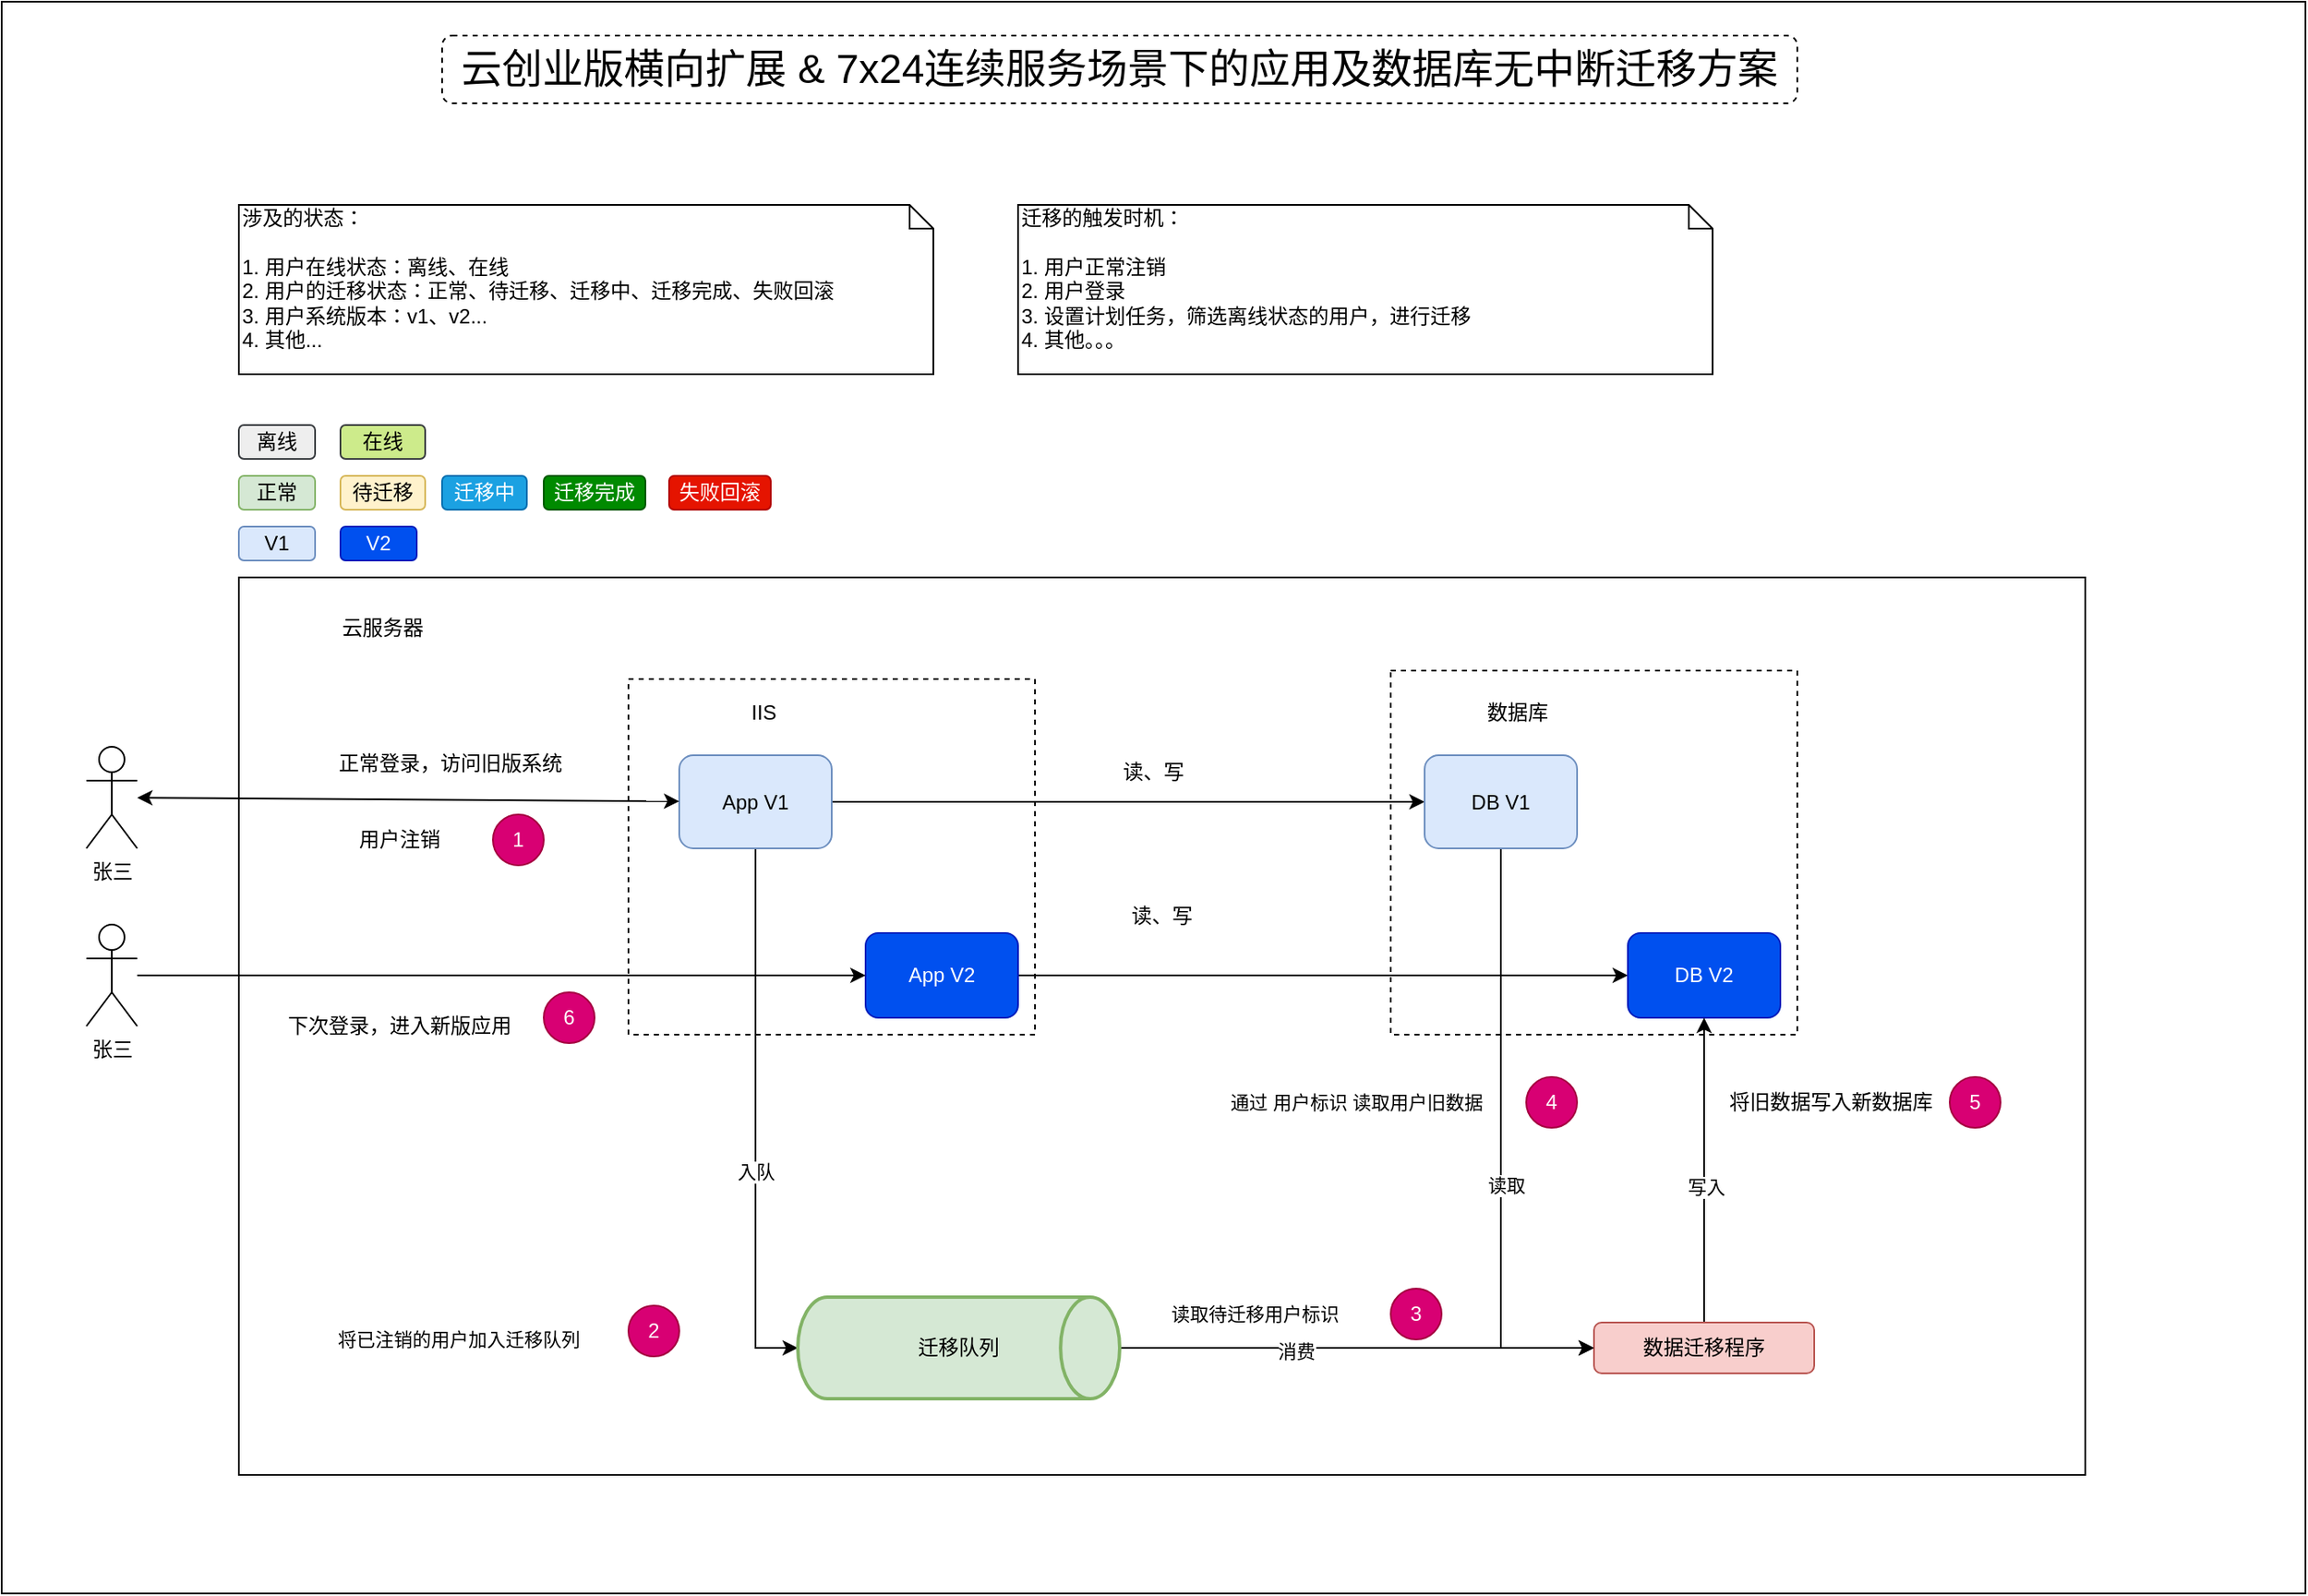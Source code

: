 <mxfile version="13.6.6" type="github">
  <diagram id="Lue05HmIanWhCoe9alP6" name="Page-1">
    <mxGraphModel dx="2545" dy="962" grid="1" gridSize="10" guides="1" tooltips="1" connect="1" arrows="1" fold="1" page="1" pageScale="1" pageWidth="827" pageHeight="1169" math="0" shadow="0">
      <root>
        <mxCell id="0" />
        <mxCell id="1" parent="0" />
        <mxCell id="NWO9Jg_MubUmfiNu8nZK-82" value="" style="rounded=0;whiteSpace=wrap;html=1;" vertex="1" parent="1">
          <mxGeometry x="-40" y="30" width="1360" height="940" as="geometry" />
        </mxCell>
        <mxCell id="NWO9Jg_MubUmfiNu8nZK-3" value="" style="rounded=0;whiteSpace=wrap;html=1;" vertex="1" parent="1">
          <mxGeometry x="100" y="370" width="1090" height="530" as="geometry" />
        </mxCell>
        <mxCell id="NWO9Jg_MubUmfiNu8nZK-12" value="" style="rounded=0;whiteSpace=wrap;html=1;dashed=1;" vertex="1" parent="1">
          <mxGeometry x="780" y="425" width="240" height="215" as="geometry" />
        </mxCell>
        <mxCell id="NWO9Jg_MubUmfiNu8nZK-4" value="" style="rounded=0;whiteSpace=wrap;html=1;dashed=1;" vertex="1" parent="1">
          <mxGeometry x="330" y="430" width="240" height="210" as="geometry" />
        </mxCell>
        <mxCell id="NWO9Jg_MubUmfiNu8nZK-1" value="张三" style="shape=umlActor;verticalLabelPosition=bottom;verticalAlign=top;html=1;" vertex="1" parent="1">
          <mxGeometry x="10" y="470" width="30" height="60" as="geometry" />
        </mxCell>
        <mxCell id="NWO9Jg_MubUmfiNu8nZK-47" style="edgeStyle=orthogonalEdgeStyle;rounded=0;orthogonalLoop=1;jettySize=auto;html=1;" edge="1" parent="1" source="NWO9Jg_MubUmfiNu8nZK-2" target="NWO9Jg_MubUmfiNu8nZK-8">
          <mxGeometry relative="1" as="geometry" />
        </mxCell>
        <mxCell id="NWO9Jg_MubUmfiNu8nZK-62" style="edgeStyle=orthogonalEdgeStyle;rounded=0;orthogonalLoop=1;jettySize=auto;html=1;entryX=0;entryY=0.5;entryDx=0;entryDy=0;entryPerimeter=0;" edge="1" parent="1" source="NWO9Jg_MubUmfiNu8nZK-2" target="NWO9Jg_MubUmfiNu8nZK-20">
          <mxGeometry relative="1" as="geometry" />
        </mxCell>
        <mxCell id="NWO9Jg_MubUmfiNu8nZK-67" value="入队" style="edgeLabel;html=1;align=center;verticalAlign=middle;resizable=0;points=[];" vertex="1" connectable="0" parent="NWO9Jg_MubUmfiNu8nZK-62">
          <mxGeometry x="0.137" y="1" relative="1" as="geometry">
            <mxPoint x="-1.03" y="8.29" as="offset" />
          </mxGeometry>
        </mxCell>
        <mxCell id="NWO9Jg_MubUmfiNu8nZK-2" value="App V1" style="rounded=1;whiteSpace=wrap;html=1;fillColor=#dae8fc;strokeColor=#6c8ebf;" vertex="1" parent="1">
          <mxGeometry x="360" y="475" width="90" height="55" as="geometry" />
        </mxCell>
        <mxCell id="NWO9Jg_MubUmfiNu8nZK-5" value="云服务器" style="text;html=1;strokeColor=none;fillColor=none;align=center;verticalAlign=middle;whiteSpace=wrap;rounded=0;" vertex="1" parent="1">
          <mxGeometry x="150" y="390" width="70" height="20" as="geometry" />
        </mxCell>
        <mxCell id="NWO9Jg_MubUmfiNu8nZK-6" value="IIS" style="text;html=1;strokeColor=none;fillColor=none;align=center;verticalAlign=middle;whiteSpace=wrap;rounded=0;" vertex="1" parent="1">
          <mxGeometry x="375" y="440" width="70" height="20" as="geometry" />
        </mxCell>
        <mxCell id="NWO9Jg_MubUmfiNu8nZK-46" style="edgeStyle=orthogonalEdgeStyle;rounded=0;orthogonalLoop=1;jettySize=auto;html=1;" edge="1" parent="1" source="NWO9Jg_MubUmfiNu8nZK-7" target="NWO9Jg_MubUmfiNu8nZK-9">
          <mxGeometry relative="1" as="geometry" />
        </mxCell>
        <mxCell id="NWO9Jg_MubUmfiNu8nZK-7" value="App V2" style="rounded=1;whiteSpace=wrap;html=1;fillColor=#0050ef;strokeColor=#001DBC;fontColor=#ffffff;" vertex="1" parent="1">
          <mxGeometry x="470" y="580" width="90" height="50" as="geometry" />
        </mxCell>
        <mxCell id="NWO9Jg_MubUmfiNu8nZK-50" style="edgeStyle=orthogonalEdgeStyle;rounded=0;orthogonalLoop=1;jettySize=auto;html=1;entryX=0;entryY=0.5;entryDx=0;entryDy=0;exitX=0.5;exitY=1;exitDx=0;exitDy=0;" edge="1" parent="1" source="NWO9Jg_MubUmfiNu8nZK-8" target="NWO9Jg_MubUmfiNu8nZK-18">
          <mxGeometry relative="1" as="geometry" />
        </mxCell>
        <mxCell id="NWO9Jg_MubUmfiNu8nZK-51" value="读取" style="edgeLabel;html=1;align=center;verticalAlign=middle;resizable=0;points=[];" vertex="1" connectable="0" parent="NWO9Jg_MubUmfiNu8nZK-50">
          <mxGeometry x="0.135" y="3" relative="1" as="geometry">
            <mxPoint as="offset" />
          </mxGeometry>
        </mxCell>
        <mxCell id="NWO9Jg_MubUmfiNu8nZK-8" value="DB V1" style="rounded=1;whiteSpace=wrap;html=1;fillColor=#dae8fc;strokeColor=#6c8ebf;" vertex="1" parent="1">
          <mxGeometry x="800" y="475" width="90" height="55" as="geometry" />
        </mxCell>
        <mxCell id="NWO9Jg_MubUmfiNu8nZK-9" value="DB V2" style="rounded=1;whiteSpace=wrap;html=1;fillColor=#0050ef;strokeColor=#001DBC;fontColor=#ffffff;" vertex="1" parent="1">
          <mxGeometry x="920" y="580" width="90" height="50" as="geometry" />
        </mxCell>
        <mxCell id="NWO9Jg_MubUmfiNu8nZK-13" value="数据库" style="text;html=1;strokeColor=none;fillColor=none;align=center;verticalAlign=middle;whiteSpace=wrap;rounded=0;" vertex="1" parent="1">
          <mxGeometry x="820" y="440" width="70" height="20" as="geometry" />
        </mxCell>
        <mxCell id="NWO9Jg_MubUmfiNu8nZK-37" style="edgeStyle=orthogonalEdgeStyle;rounded=0;orthogonalLoop=1;jettySize=auto;html=1;" edge="1" parent="1" source="NWO9Jg_MubUmfiNu8nZK-18" target="NWO9Jg_MubUmfiNu8nZK-9">
          <mxGeometry relative="1" as="geometry" />
        </mxCell>
        <mxCell id="NWO9Jg_MubUmfiNu8nZK-53" value="写入" style="edgeLabel;html=1;align=center;verticalAlign=middle;resizable=0;points=[];" vertex="1" connectable="0" parent="NWO9Jg_MubUmfiNu8nZK-37">
          <mxGeometry x="-0.111" y="-1" relative="1" as="geometry">
            <mxPoint as="offset" />
          </mxGeometry>
        </mxCell>
        <mxCell id="NWO9Jg_MubUmfiNu8nZK-18" value="数据迁移程序" style="rounded=1;whiteSpace=wrap;html=1;fillColor=#f8cecc;strokeColor=#b85450;" vertex="1" parent="1">
          <mxGeometry x="900" y="810" width="130" height="30" as="geometry" />
        </mxCell>
        <mxCell id="NWO9Jg_MubUmfiNu8nZK-31" style="edgeStyle=orthogonalEdgeStyle;rounded=0;orthogonalLoop=1;jettySize=auto;html=1;" edge="1" parent="1" source="NWO9Jg_MubUmfiNu8nZK-20" target="NWO9Jg_MubUmfiNu8nZK-18">
          <mxGeometry relative="1" as="geometry" />
        </mxCell>
        <mxCell id="NWO9Jg_MubUmfiNu8nZK-54" value="消费" style="edgeLabel;html=1;align=center;verticalAlign=middle;resizable=0;points=[];" vertex="1" connectable="0" parent="NWO9Jg_MubUmfiNu8nZK-31">
          <mxGeometry x="-0.26" y="-2" relative="1" as="geometry">
            <mxPoint as="offset" />
          </mxGeometry>
        </mxCell>
        <mxCell id="NWO9Jg_MubUmfiNu8nZK-20" value="迁移队列" style="strokeWidth=2;html=1;shape=mxgraph.flowchart.direct_data;whiteSpace=wrap;fillColor=#d5e8d4;strokeColor=#82b366;" vertex="1" parent="1">
          <mxGeometry x="430" y="795" width="190" height="60" as="geometry" />
        </mxCell>
        <mxCell id="NWO9Jg_MubUmfiNu8nZK-33" value="1" style="ellipse;whiteSpace=wrap;html=1;aspect=fixed;fillColor=#d80073;strokeColor=#A50040;fontColor=#ffffff;" vertex="1" parent="1">
          <mxGeometry x="250" y="510" width="30" height="30" as="geometry" />
        </mxCell>
        <mxCell id="NWO9Jg_MubUmfiNu8nZK-34" value="2" style="ellipse;whiteSpace=wrap;html=1;aspect=fixed;fillColor=#d80073;strokeColor=#A50040;fontColor=#ffffff;" vertex="1" parent="1">
          <mxGeometry x="330" y="800" width="30" height="30" as="geometry" />
        </mxCell>
        <mxCell id="NWO9Jg_MubUmfiNu8nZK-35" value="3" style="ellipse;whiteSpace=wrap;html=1;aspect=fixed;fillColor=#d80073;strokeColor=#A50040;fontColor=#ffffff;" vertex="1" parent="1">
          <mxGeometry x="780" y="790" width="30" height="30" as="geometry" />
        </mxCell>
        <mxCell id="NWO9Jg_MubUmfiNu8nZK-36" value="4" style="ellipse;whiteSpace=wrap;html=1;aspect=fixed;fillColor=#d80073;strokeColor=#A50040;fontColor=#ffffff;" vertex="1" parent="1">
          <mxGeometry x="860" y="665" width="30" height="30" as="geometry" />
        </mxCell>
        <mxCell id="NWO9Jg_MubUmfiNu8nZK-38" value="将旧数据写入新数据库" style="text;html=1;strokeColor=none;fillColor=none;align=center;verticalAlign=middle;whiteSpace=wrap;rounded=0;" vertex="1" parent="1">
          <mxGeometry x="960" y="670" width="160" height="20" as="geometry" />
        </mxCell>
        <mxCell id="NWO9Jg_MubUmfiNu8nZK-39" value="&#xa;&#xa;&lt;span style=&quot;color: rgb(0, 0, 0); font-family: helvetica; font-size: 11px; font-style: normal; font-weight: 400; letter-spacing: normal; text-align: center; text-indent: 0px; text-transform: none; word-spacing: 0px; background-color: rgb(255, 255, 255); display: inline; float: none;&quot;&gt;通过 用户标识 读取用户旧数据&lt;/span&gt;&#xa;&#xa;" style="text;html=1;strokeColor=none;fillColor=none;align=center;verticalAlign=middle;whiteSpace=wrap;rounded=0;" vertex="1" parent="1">
          <mxGeometry x="670" y="670" width="180" height="20" as="geometry" />
        </mxCell>
        <mxCell id="NWO9Jg_MubUmfiNu8nZK-40" value="5" style="ellipse;whiteSpace=wrap;html=1;aspect=fixed;fillColor=#d80073;strokeColor=#A50040;fontColor=#ffffff;" vertex="1" parent="1">
          <mxGeometry x="1110" y="665" width="30" height="30" as="geometry" />
        </mxCell>
        <mxCell id="NWO9Jg_MubUmfiNu8nZK-41" value="6" style="ellipse;whiteSpace=wrap;html=1;aspect=fixed;fillColor=#d80073;strokeColor=#A50040;fontColor=#ffffff;" vertex="1" parent="1">
          <mxGeometry x="280" y="615" width="30" height="30" as="geometry" />
        </mxCell>
        <mxCell id="NWO9Jg_MubUmfiNu8nZK-45" value="&lt;span style=&quot;font-size: 11px ; background-color: rgb(255 , 255 , 255)&quot;&gt;读取待迁移用户标识&lt;/span&gt;" style="text;html=1;strokeColor=none;fillColor=none;align=center;verticalAlign=middle;whiteSpace=wrap;rounded=0;" vertex="1" parent="1">
          <mxGeometry x="630" y="795" width="140" height="20" as="geometry" />
        </mxCell>
        <mxCell id="NWO9Jg_MubUmfiNu8nZK-49" value="&#xa;&#xa;&lt;span style=&quot;color: rgb(0, 0, 0); font-family: helvetica; font-size: 11px; font-style: normal; font-weight: 400; letter-spacing: normal; text-align: center; text-indent: 0px; text-transform: none; word-spacing: 0px; background-color: rgb(255, 255, 255); display: inline; float: none;&quot;&gt;将已注销的用户加入迁移队列&lt;/span&gt;&#xa;&#xa;" style="text;html=1;strokeColor=none;fillColor=none;align=center;verticalAlign=middle;whiteSpace=wrap;rounded=0;" vertex="1" parent="1">
          <mxGeometry x="140" y="810" width="180" height="20" as="geometry" />
        </mxCell>
        <mxCell id="NWO9Jg_MubUmfiNu8nZK-58" style="edgeStyle=orthogonalEdgeStyle;rounded=0;orthogonalLoop=1;jettySize=auto;html=1;entryX=0;entryY=0.5;entryDx=0;entryDy=0;" edge="1" parent="1" source="NWO9Jg_MubUmfiNu8nZK-56" target="NWO9Jg_MubUmfiNu8nZK-7">
          <mxGeometry relative="1" as="geometry">
            <mxPoint x="40" y="590" as="sourcePoint" />
          </mxGeometry>
        </mxCell>
        <mxCell id="NWO9Jg_MubUmfiNu8nZK-56" value="张三" style="shape=umlActor;verticalLabelPosition=bottom;verticalAlign=top;html=1;" vertex="1" parent="1">
          <mxGeometry x="10" y="575" width="30" height="60" as="geometry" />
        </mxCell>
        <mxCell id="NWO9Jg_MubUmfiNu8nZK-59" value="下次登录，进入新版应用" style="text;html=1;strokeColor=none;fillColor=none;align=center;verticalAlign=middle;whiteSpace=wrap;rounded=0;" vertex="1" parent="1">
          <mxGeometry x="120" y="625" width="150" height="20" as="geometry" />
        </mxCell>
        <mxCell id="NWO9Jg_MubUmfiNu8nZK-61" value="用户注销" style="text;html=1;strokeColor=none;fillColor=none;align=center;verticalAlign=middle;whiteSpace=wrap;rounded=0;" vertex="1" parent="1">
          <mxGeometry x="165" y="515" width="60" height="20" as="geometry" />
        </mxCell>
        <mxCell id="NWO9Jg_MubUmfiNu8nZK-65" value="" style="endArrow=classic;startArrow=classic;html=1;" edge="1" parent="1" source="NWO9Jg_MubUmfiNu8nZK-1" target="NWO9Jg_MubUmfiNu8nZK-2">
          <mxGeometry width="50" height="50" relative="1" as="geometry">
            <mxPoint x="580" y="620" as="sourcePoint" />
            <mxPoint x="630" y="570" as="targetPoint" />
          </mxGeometry>
        </mxCell>
        <mxCell id="NWO9Jg_MubUmfiNu8nZK-66" value="正常登录，访问旧版系统" style="text;html=1;strokeColor=none;fillColor=none;align=center;verticalAlign=middle;whiteSpace=wrap;rounded=0;" vertex="1" parent="1">
          <mxGeometry x="150" y="470" width="150" height="20" as="geometry" />
        </mxCell>
        <mxCell id="NWO9Jg_MubUmfiNu8nZK-69" value="读、写" style="text;html=1;strokeColor=none;fillColor=none;align=center;verticalAlign=middle;whiteSpace=wrap;rounded=0;" vertex="1" parent="1">
          <mxGeometry x="620" y="475" width="40" height="20" as="geometry" />
        </mxCell>
        <mxCell id="NWO9Jg_MubUmfiNu8nZK-70" value="读、写" style="text;html=1;strokeColor=none;fillColor=none;align=center;verticalAlign=middle;whiteSpace=wrap;rounded=0;" vertex="1" parent="1">
          <mxGeometry x="625" y="560" width="40" height="20" as="geometry" />
        </mxCell>
        <mxCell id="NWO9Jg_MubUmfiNu8nZK-71" value="涉及的状态：&lt;br&gt;&lt;br&gt;1. 用户在线状态：离线、在线&lt;br&gt;2. 用户的迁移状态：正常、待迁移、迁移中、迁移完成、失败回滚&lt;br&gt;3. 用户系统版本：v1、v2...&lt;br&gt;4. 其他..." style="shape=note;whiteSpace=wrap;html=1;size=14;verticalAlign=top;align=left;spacingTop=-6;" vertex="1" parent="1">
          <mxGeometry x="100" y="150" width="410" height="100" as="geometry" />
        </mxCell>
        <mxCell id="NWO9Jg_MubUmfiNu8nZK-72" value="迁移的触发时机：&lt;br&gt;&lt;br&gt;1. 用户正常注销&lt;br&gt;2. 用户登录&lt;br&gt;3. 设置计划任务，筛选离线状态的用户，进行迁移&lt;br&gt;4. 其他。。。" style="shape=note;whiteSpace=wrap;html=1;size=14;verticalAlign=top;align=left;spacingTop=-6;" vertex="1" parent="1">
          <mxGeometry x="560" y="150" width="410" height="100" as="geometry" />
        </mxCell>
        <mxCell id="NWO9Jg_MubUmfiNu8nZK-73" value="离线" style="rounded=1;whiteSpace=wrap;html=1;fillColor=#eeeeee;strokeColor=#36393d;" vertex="1" parent="1">
          <mxGeometry x="100" y="280" width="45" height="20" as="geometry" />
        </mxCell>
        <mxCell id="NWO9Jg_MubUmfiNu8nZK-74" value="在线" style="rounded=1;whiteSpace=wrap;html=1;fillColor=#cdeb8b;strokeColor=#36393d;" vertex="1" parent="1">
          <mxGeometry x="160" y="280" width="50" height="20" as="geometry" />
        </mxCell>
        <mxCell id="NWO9Jg_MubUmfiNu8nZK-75" value="正常" style="rounded=1;whiteSpace=wrap;html=1;fillColor=#d5e8d4;strokeColor=#82b366;" vertex="1" parent="1">
          <mxGeometry x="100" y="310" width="45" height="20" as="geometry" />
        </mxCell>
        <mxCell id="NWO9Jg_MubUmfiNu8nZK-76" value="待迁移" style="rounded=1;whiteSpace=wrap;html=1;fillColor=#fff2cc;strokeColor=#d6b656;" vertex="1" parent="1">
          <mxGeometry x="160" y="310" width="50" height="20" as="geometry" />
        </mxCell>
        <mxCell id="NWO9Jg_MubUmfiNu8nZK-77" value="迁移中" style="rounded=1;whiteSpace=wrap;html=1;fillColor=#1ba1e2;strokeColor=#006EAF;fontColor=#ffffff;" vertex="1" parent="1">
          <mxGeometry x="220" y="310" width="50" height="20" as="geometry" />
        </mxCell>
        <mxCell id="NWO9Jg_MubUmfiNu8nZK-78" value="迁移完成" style="rounded=1;whiteSpace=wrap;html=1;fillColor=#008a00;strokeColor=#005700;fontColor=#ffffff;" vertex="1" parent="1">
          <mxGeometry x="280" y="310" width="60" height="20" as="geometry" />
        </mxCell>
        <mxCell id="NWO9Jg_MubUmfiNu8nZK-79" value="失败回滚" style="rounded=1;whiteSpace=wrap;html=1;fillColor=#e51400;strokeColor=#B20000;fontColor=#ffffff;" vertex="1" parent="1">
          <mxGeometry x="354" y="310" width="60" height="20" as="geometry" />
        </mxCell>
        <mxCell id="NWO9Jg_MubUmfiNu8nZK-80" value="V1" style="rounded=1;whiteSpace=wrap;html=1;fillColor=#dae8fc;strokeColor=#6c8ebf;" vertex="1" parent="1">
          <mxGeometry x="100" y="340" width="45" height="20" as="geometry" />
        </mxCell>
        <mxCell id="NWO9Jg_MubUmfiNu8nZK-81" value="V2" style="rounded=1;whiteSpace=wrap;html=1;fillColor=#0050ef;strokeColor=#001DBC;fontColor=#ffffff;" vertex="1" parent="1">
          <mxGeometry x="160" y="340" width="45" height="20" as="geometry" />
        </mxCell>
        <mxCell id="NWO9Jg_MubUmfiNu8nZK-83" value="&lt;font style=&quot;font-size: 24px&quot;&gt;云创业版横向扩展 &amp;amp; 7x24连续服务场景下的应用及数据库无中断迁移方案&lt;/font&gt;" style="rounded=1;whiteSpace=wrap;html=1;dashed=1;" vertex="1" parent="1">
          <mxGeometry x="220" y="50" width="800" height="40" as="geometry" />
        </mxCell>
      </root>
    </mxGraphModel>
  </diagram>
</mxfile>
